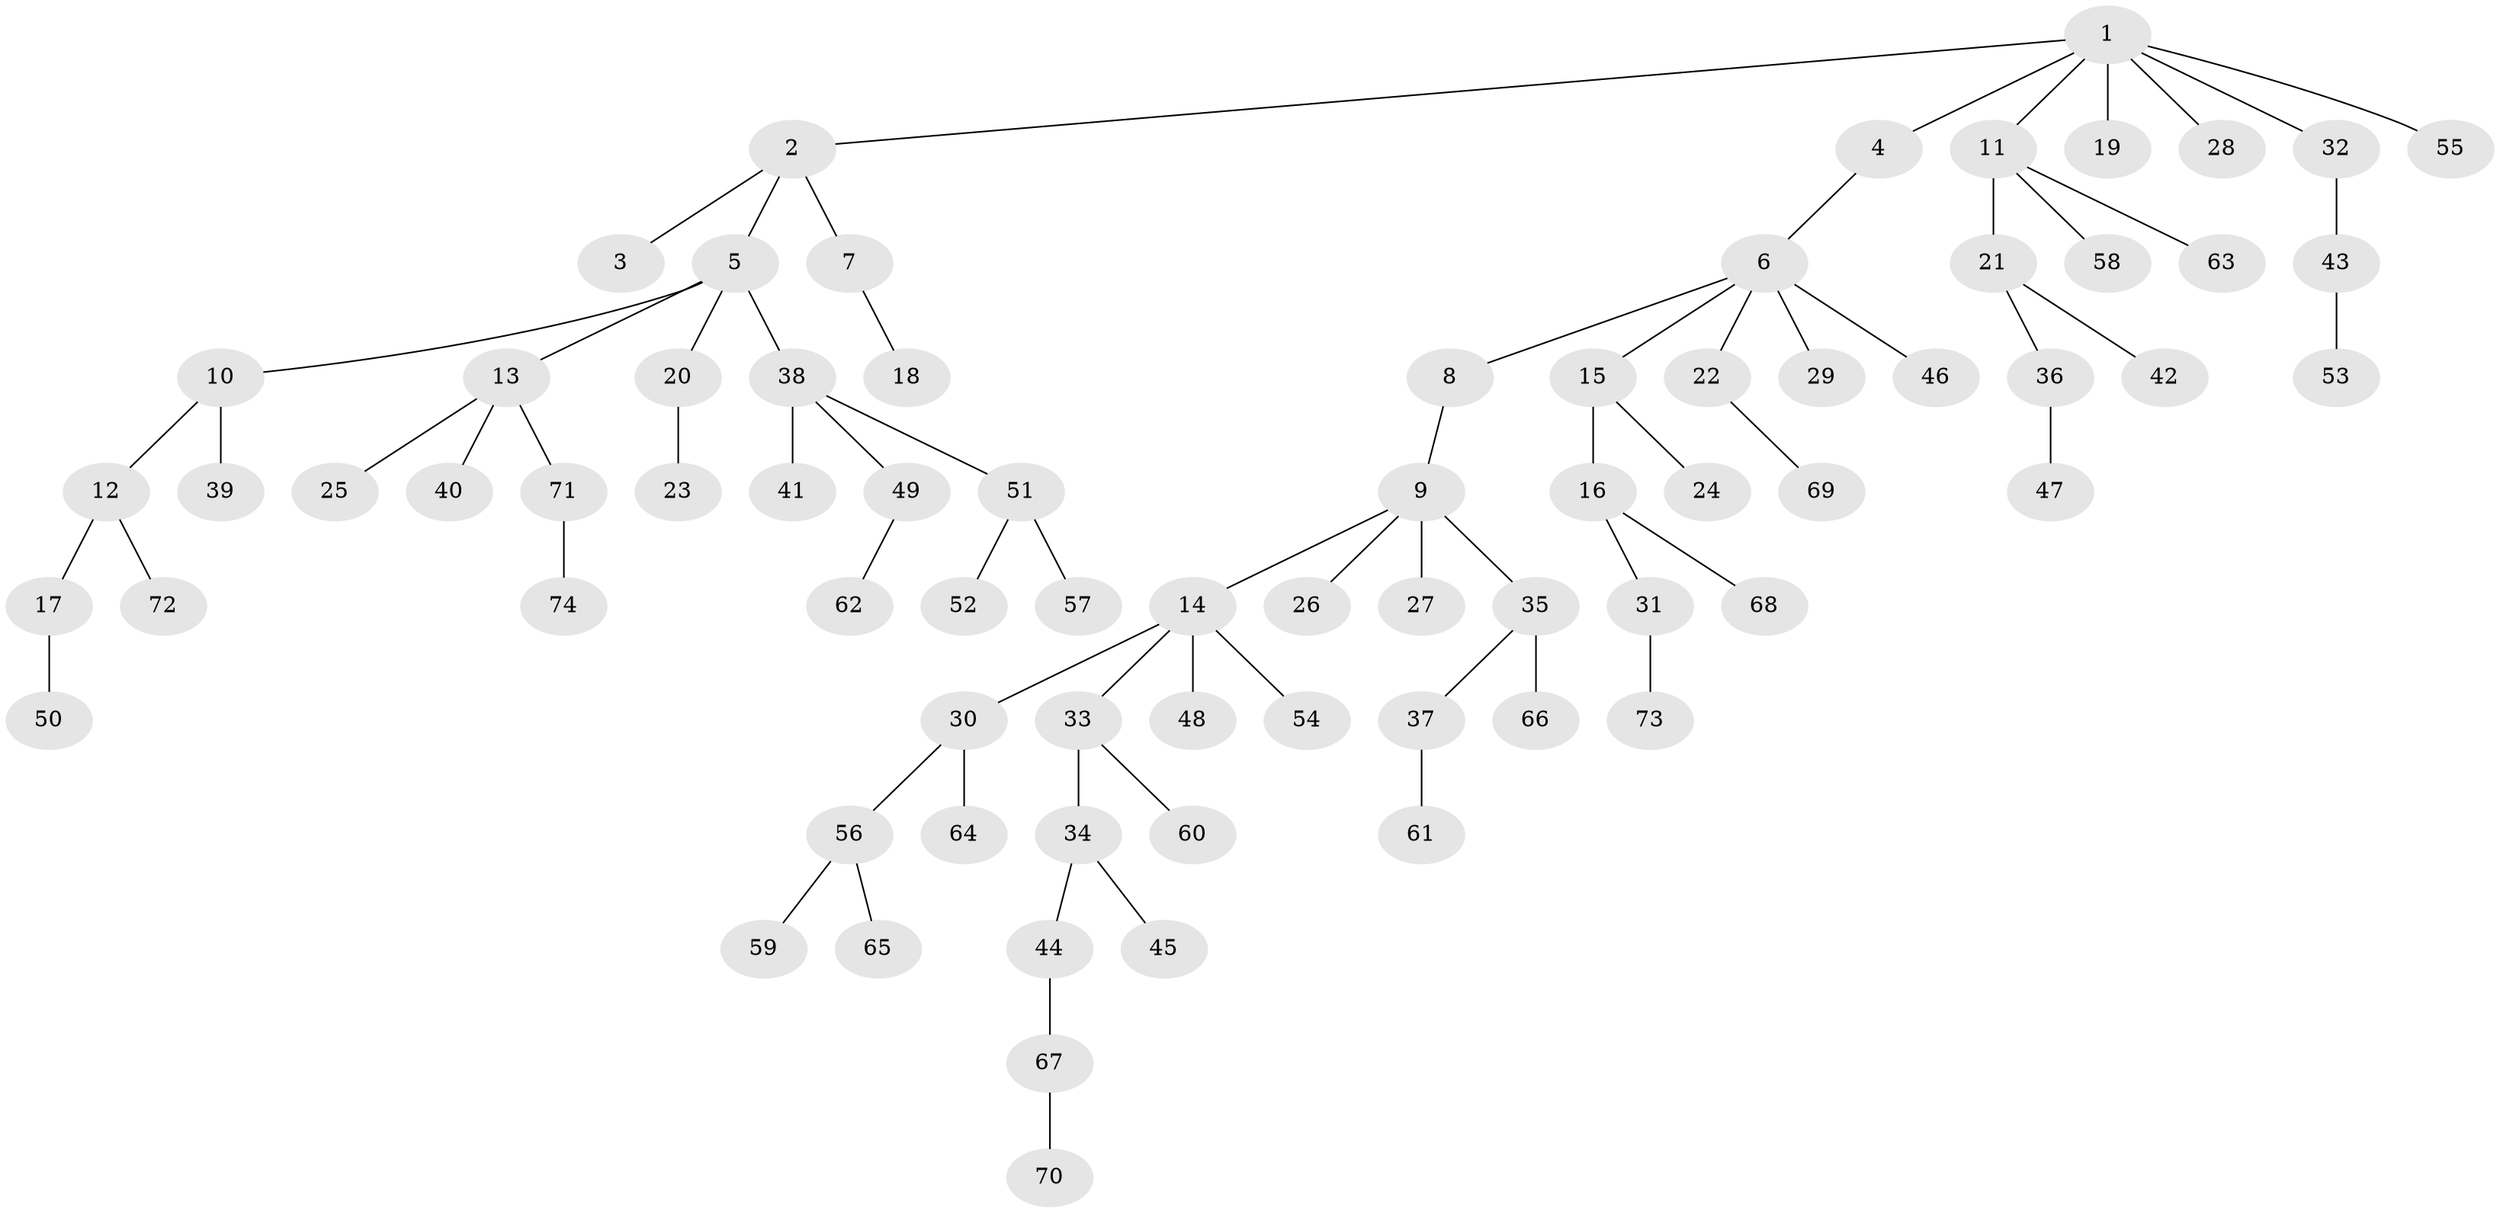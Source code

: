 // coarse degree distribution, {6: 0.038461538461538464, 3: 0.057692307692307696, 2: 0.21153846153846154, 7: 0.019230769230769232, 5: 0.038461538461538464, 1: 0.5769230769230769, 4: 0.057692307692307696}
// Generated by graph-tools (version 1.1) at 2025/24/03/03/25 07:24:07]
// undirected, 74 vertices, 73 edges
graph export_dot {
graph [start="1"]
  node [color=gray90,style=filled];
  1;
  2;
  3;
  4;
  5;
  6;
  7;
  8;
  9;
  10;
  11;
  12;
  13;
  14;
  15;
  16;
  17;
  18;
  19;
  20;
  21;
  22;
  23;
  24;
  25;
  26;
  27;
  28;
  29;
  30;
  31;
  32;
  33;
  34;
  35;
  36;
  37;
  38;
  39;
  40;
  41;
  42;
  43;
  44;
  45;
  46;
  47;
  48;
  49;
  50;
  51;
  52;
  53;
  54;
  55;
  56;
  57;
  58;
  59;
  60;
  61;
  62;
  63;
  64;
  65;
  66;
  67;
  68;
  69;
  70;
  71;
  72;
  73;
  74;
  1 -- 2;
  1 -- 4;
  1 -- 11;
  1 -- 19;
  1 -- 28;
  1 -- 32;
  1 -- 55;
  2 -- 3;
  2 -- 5;
  2 -- 7;
  4 -- 6;
  5 -- 10;
  5 -- 13;
  5 -- 20;
  5 -- 38;
  6 -- 8;
  6 -- 15;
  6 -- 22;
  6 -- 29;
  6 -- 46;
  7 -- 18;
  8 -- 9;
  9 -- 14;
  9 -- 26;
  9 -- 27;
  9 -- 35;
  10 -- 12;
  10 -- 39;
  11 -- 21;
  11 -- 58;
  11 -- 63;
  12 -- 17;
  12 -- 72;
  13 -- 25;
  13 -- 40;
  13 -- 71;
  14 -- 30;
  14 -- 33;
  14 -- 48;
  14 -- 54;
  15 -- 16;
  15 -- 24;
  16 -- 31;
  16 -- 68;
  17 -- 50;
  20 -- 23;
  21 -- 36;
  21 -- 42;
  22 -- 69;
  30 -- 56;
  30 -- 64;
  31 -- 73;
  32 -- 43;
  33 -- 34;
  33 -- 60;
  34 -- 44;
  34 -- 45;
  35 -- 37;
  35 -- 66;
  36 -- 47;
  37 -- 61;
  38 -- 41;
  38 -- 49;
  38 -- 51;
  43 -- 53;
  44 -- 67;
  49 -- 62;
  51 -- 52;
  51 -- 57;
  56 -- 59;
  56 -- 65;
  67 -- 70;
  71 -- 74;
}

